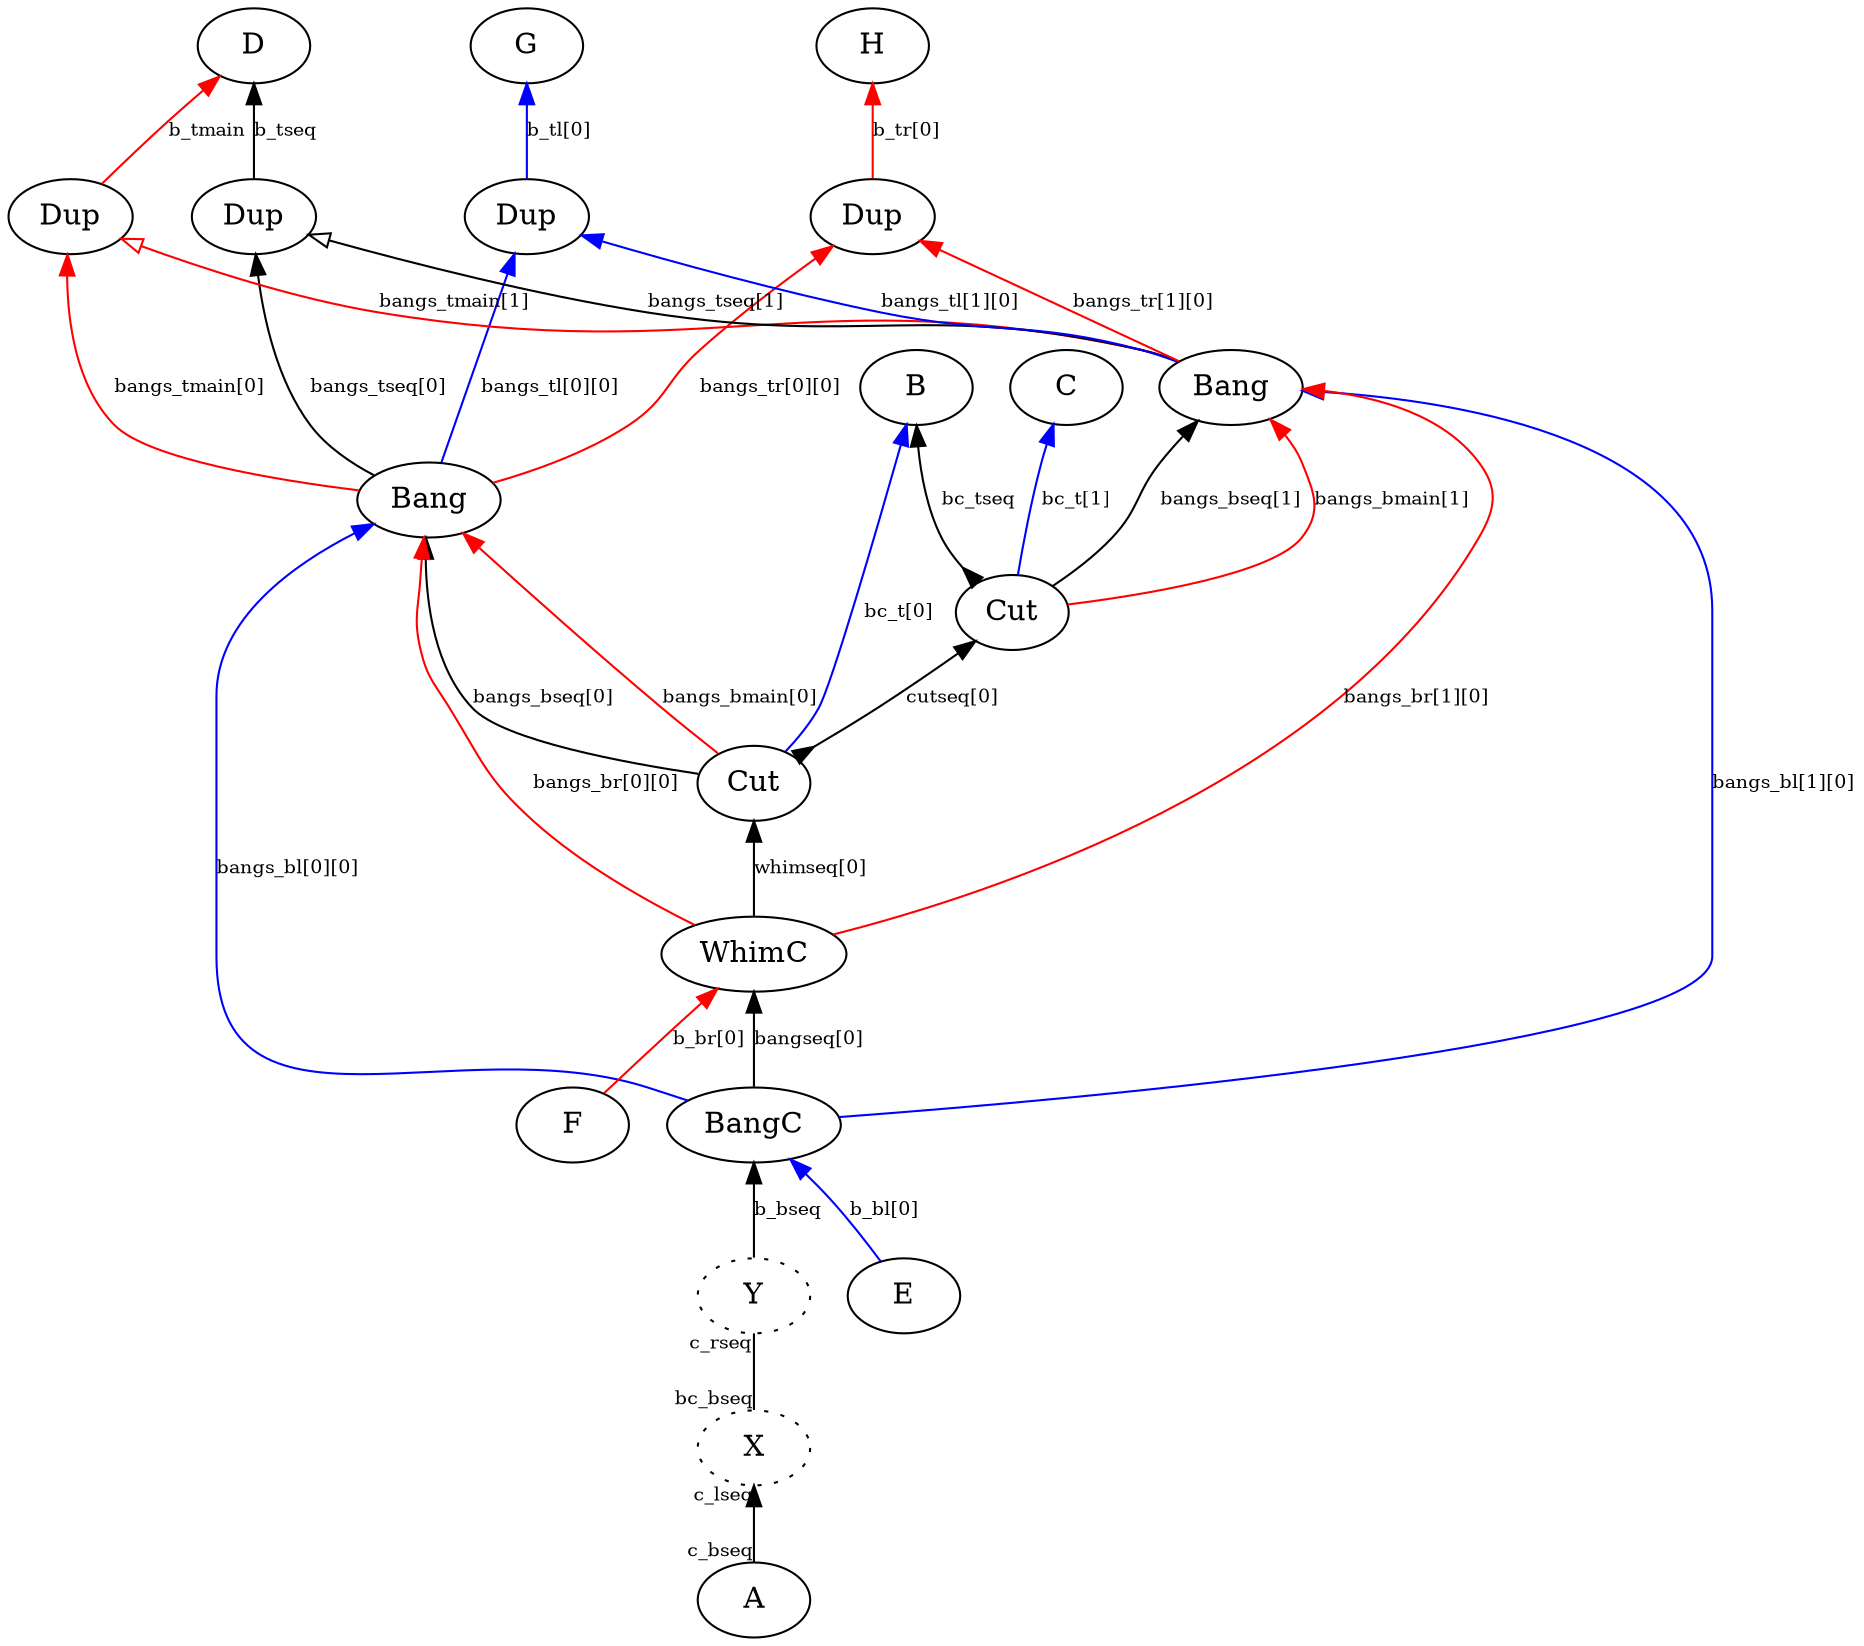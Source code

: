 digraph {
rankdir="BT"

"Assign29" [label="A"]
"BangD27" [label="B"]
"Bang24" [label="C"]
"PiR20" [label="D"]
"break2" [label="X",style=dotted]
"break3" [label="Y",style=dotted]

"cuts[0]" [label="Cut"]
"cuts[1]" [label="Cut"]
"bangs[0]" [label="Bang"]
"bangs[1]" [label="Bang"]
"dup_main" [label="Dup"]
"dup_seq" [label="Dup"]
"dup_l[0]" [label="Dup"]
"dup_r[0]" [label="Dup"]
"bangcs[0]" [label="BangC"]
"whimcs[0]" [label="WhimC"]


edge [fontsize=9 ]

"Assign29" -> "break2"[color=black,weight=5,taillabel="c_bseq",headlabel="c_lseq",arrowhead=normal,arrowtail=none,dir=both]
"break2" -> "break3"[color=black,weight=5,taillabel="bc_bseq",headlabel="c_rseq",arrowhead=none,arrowtail=none,dir=both]
"break3" -> "bangcs[0]" [color=black,weight=5,label="b_bseq",arrowhead=normal,arrowtail=none,dir=both]
"bangcs[0]" -> "whimcs[0]" [color=black,weight=5,label="bangseq[0]",arrowhead=normal,arrowtail=none,dir=both]
"whimcs[0]" -> "cuts[0]" [color=black,weight=5,label="whimseq[0]",arrowhead=normal,arrowtail=none,dir=both]

"cuts[0]" -> "cuts[1]" [color=black,weight=5,label="cutseq[0]",arrowhead=normal,arrowtail=inv,dir=both]
"cuts[1]" -> "BangD27" [color=black,weight=5,label="bc_tseq",arrowhead=normal,arrowtail=inv,dir=both]
"cuts[0]" -> "bangs[0]" [color=black,weight=5,label="bangs_bseq[0]",arrowhead=normal,arrowtail=none,dir=both]
"cuts[1]" -> "bangs[1]" [color=black,weight=5,label="bangs_bseq[1]",arrowhead=normal,arrowtail=none,dir=both]
"bangs[0]" -> "dup_seq" [color=black,weight=5,label="bangs_tseq[0]",arrowhead=normal,arrowtail=none,dir=both]
"bangs[1]" -> "dup_seq" [color=black,weight=5,label="bangs_tseq[1]",arrowhead=onormal,arrowtail=none,dir=both]
"dup_seq" -> "PiR20" [color=black,weight=5,label="b_tseq",arrowhead=normal,arrowtail=none,dir=both]

"cuts[0]" -> "bangs[0]"[color=red,weight=2,label="bangs_bmain[0]",arrowhead=normal,arrowtail=none,dir=both]
"cuts[1]" -> "bangs[1]"[color=red,weight=2,label="bangs_bmain[1]",arrowhead=normal,arrowtail=none,dir=both]
"bangs[0]" -> "dup_main"[color=red,weight=2,label="bangs_tmain[0]",arrowhead=normal,arrowtail=none,dir=both]
"bangs[1]" -> "dup_main"[color=red,weight=2,label="bangs_tmain[1]",arrowhead=onormal,arrowtail=none,dir=both]
"dup_main" -> "PiR20"[color=red,weight=2,label="b_tmain",arrowhead=normal,arrowtail=none,dir=both]

"cuts[0]" -> "BangD27"[color=blue,weight=2,label="bc_t[0]",arrowhead=normal,arrowtail=none,dir=both]
"cuts[1]" -> "Bang24"[color=blue,weight=2,label="bc_t[1]",arrowhead=normal,arrowtail=none,dir=both]

"E" -> "bangcs[0]"[color=blue,weight=2,label="b_bl[0]",arrowhead=normal,arrowtail=none,dir=both]
"F" -> "whimcs[0]"[color=red,weight=2,label="b_br[0]",arrowhead=normal,arrowtail=none,dir=both]
"bangcs[0]" -> "bangs[0]"[color=blue,weight=2,label="bangs_bl[0][0]",arrowhead=normal,arrowtail=none,dir=both]
"whimcs[0]" -> "bangs[0]"[color=red,weight=2,label="bangs_br[0][0]",arrowhead=normal,arrowtail=none,dir=both]
"bangcs[0]" -> "bangs[1]"[color=blue,weight=2,label="bangs_bl[1][0]",arrowhead=normal,arrowtail=none,dir=both]
"whimcs[0]" -> "bangs[1]"[color=red,weight=2,label="bangs_br[1][0]",arrowhead=normal,arrowtail=none,dir=both]

"bangs[0]" -> "dup_l[0]"[color=blue,weight=2,label="bangs_tl[0][0]",arrowhead=normal,arrowtail=none,dir=both]
"bangs[0]" -> "dup_r[0]"[color=red,weight=2,label="bangs_tr[0][0]",arrowhead=normal,arrowtail=none,dir=both]
"bangs[1]" -> "dup_l[0]"[color=blue,weight=2,label="bangs_tl[1][0]",arrowhead=normal,arrowtail=none,dir=both]
"bangs[1]" -> "dup_r[0]"[color=red,weight=2,label="bangs_tr[1][0]",arrowhead=normal,arrowtail=none,dir=both]
"dup_l[0]" -> "G"[color=blue,weight=2,label="b_tl[0]",arrowhead=normal,arrowtail=none,dir=both]
"dup_r[0]" -> "H"[color=red,weight=2,label="b_tr[0]",arrowhead=normal,arrowtail=none,dir=both]

}
